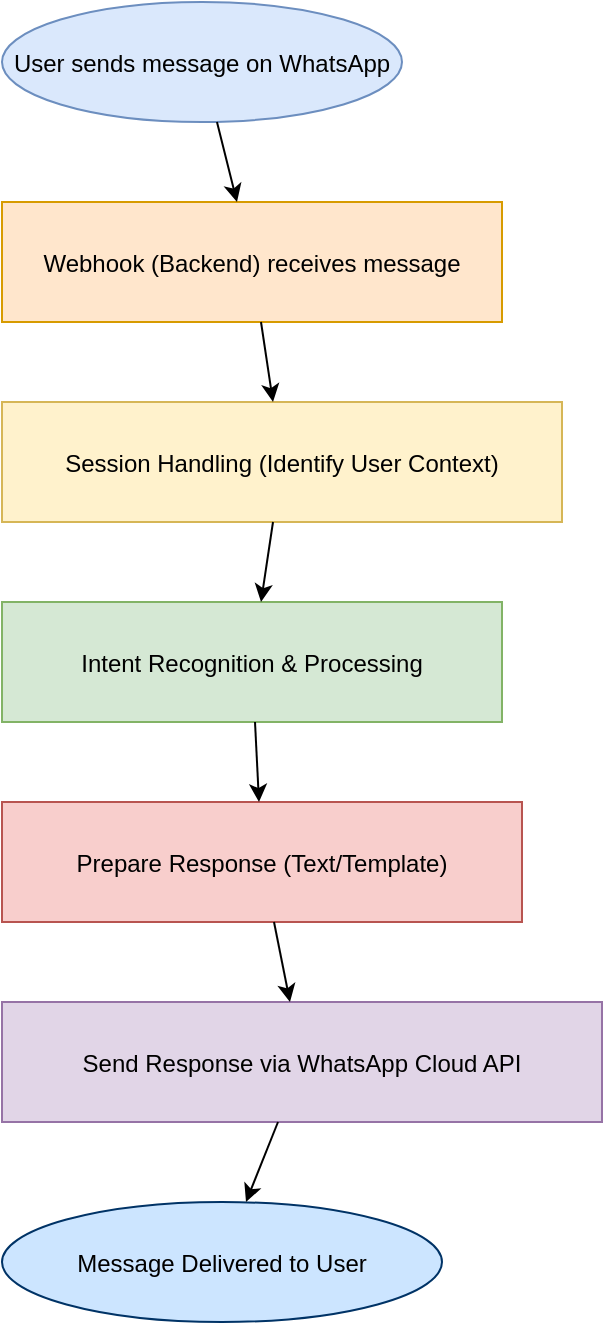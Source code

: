 <mxfile version="28.0.7">
  <diagram name="WhatsApp Bot Flow" id="_vxwBUpCyC1v7SUPO7TA">
    <mxGraphModel dx="1130" dy="404" grid="1" gridSize="10" guides="1" tooltips="1" connect="1" arrows="1" fold="1" page="1" pageScale="1" pageWidth="850" pageHeight="1100" math="0" shadow="0">
      <root>
        <mxCell id="0" />
        <mxCell id="1" parent="0" />
        <mxCell id="yZJP4aqbkcDXBqnkwpPu-1" value="User sends message on WhatsApp" style="shape=ellipse;fillColor=#dae8fc;strokeColor=#6c8ebf;" vertex="1" parent="1">
          <mxGeometry x="80" y="80" width="200" height="60" as="geometry" />
        </mxCell>
        <mxCell id="yZJP4aqbkcDXBqnkwpPu-2" value="Webhook (Backend) receives message" style="shape=rectangle;fillColor=#ffe6cc;strokeColor=#d79b00;" vertex="1" parent="1">
          <mxGeometry x="80" y="180" width="250" height="60" as="geometry" />
        </mxCell>
        <mxCell id="yZJP4aqbkcDXBqnkwpPu-3" value="Session Handling (Identify User Context)" style="shape=rectangle;fillColor=#fff2cc;strokeColor=#d6b656;" vertex="1" parent="1">
          <mxGeometry x="80" y="280" width="280" height="60" as="geometry" />
        </mxCell>
        <mxCell id="yZJP4aqbkcDXBqnkwpPu-4" value="Intent Recognition &amp; Processing" style="shape=rectangle;fillColor=#d5e8d4;strokeColor=#82b366;" vertex="1" parent="1">
          <mxGeometry x="80" y="380" width="250" height="60" as="geometry" />
        </mxCell>
        <mxCell id="yZJP4aqbkcDXBqnkwpPu-5" value="Prepare Response (Text/Template)" style="shape=rectangle;fillColor=#f8cecc;strokeColor=#b85450;" vertex="1" parent="1">
          <mxGeometry x="80" y="480" width="260" height="60" as="geometry" />
        </mxCell>
        <mxCell id="yZJP4aqbkcDXBqnkwpPu-6" value="Send Response via WhatsApp Cloud API" style="shape=rectangle;fillColor=#e1d5e7;strokeColor=#9673a6;" vertex="1" parent="1">
          <mxGeometry x="80" y="580" width="300" height="60" as="geometry" />
        </mxCell>
        <mxCell id="yZJP4aqbkcDXBqnkwpPu-7" value="Message Delivered to User" style="shape=ellipse;fillColor=#cce5ff;strokeColor=#003366;" vertex="1" parent="1">
          <mxGeometry x="80" y="680" width="220" height="60" as="geometry" />
        </mxCell>
        <mxCell id="yZJP4aqbkcDXBqnkwpPu-8" edge="1" parent="1" source="yZJP4aqbkcDXBqnkwpPu-1" target="yZJP4aqbkcDXBqnkwpPu-2">
          <mxGeometry relative="1" as="geometry" />
        </mxCell>
        <mxCell id="yZJP4aqbkcDXBqnkwpPu-9" edge="1" parent="1" source="yZJP4aqbkcDXBqnkwpPu-2" target="yZJP4aqbkcDXBqnkwpPu-3">
          <mxGeometry relative="1" as="geometry" />
        </mxCell>
        <mxCell id="yZJP4aqbkcDXBqnkwpPu-10" edge="1" parent="1" source="yZJP4aqbkcDXBqnkwpPu-3" target="yZJP4aqbkcDXBqnkwpPu-4">
          <mxGeometry relative="1" as="geometry" />
        </mxCell>
        <mxCell id="yZJP4aqbkcDXBqnkwpPu-11" edge="1" parent="1" source="yZJP4aqbkcDXBqnkwpPu-4" target="yZJP4aqbkcDXBqnkwpPu-5">
          <mxGeometry relative="1" as="geometry" />
        </mxCell>
        <mxCell id="yZJP4aqbkcDXBqnkwpPu-12" edge="1" parent="1" source="yZJP4aqbkcDXBqnkwpPu-5" target="yZJP4aqbkcDXBqnkwpPu-6">
          <mxGeometry relative="1" as="geometry" />
        </mxCell>
        <mxCell id="yZJP4aqbkcDXBqnkwpPu-13" edge="1" parent="1" source="yZJP4aqbkcDXBqnkwpPu-6" target="yZJP4aqbkcDXBqnkwpPu-7">
          <mxGeometry relative="1" as="geometry" />
        </mxCell>
      </root>
    </mxGraphModel>
  </diagram>
</mxfile>
